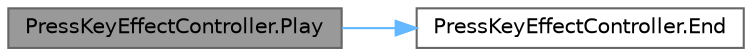 digraph "PressKeyEffectController.Play"
{
 // LATEX_PDF_SIZE
  bgcolor="transparent";
  edge [fontname=Helvetica,fontsize=10,labelfontname=Helvetica,labelfontsize=10];
  node [fontname=Helvetica,fontsize=10,shape=box,height=0.2,width=0.4];
  rankdir="LR";
  Node1 [id="Node000001",label="PressKeyEffectController.Play",height=0.2,width=0.4,color="gray40", fillcolor="grey60", style="filled", fontcolor="black",tooltip=" "];
  Node1 -> Node2 [id="edge1_Node000001_Node000002",color="steelblue1",style="solid",tooltip=" "];
  Node2 [id="Node000002",label="PressKeyEffectController.End",height=0.2,width=0.4,color="grey40", fillcolor="white", style="filled",URL="$class_press_key_effect_controller.html#aa000d697ea83f860515fb6c7d35882c9",tooltip=" "];
}
